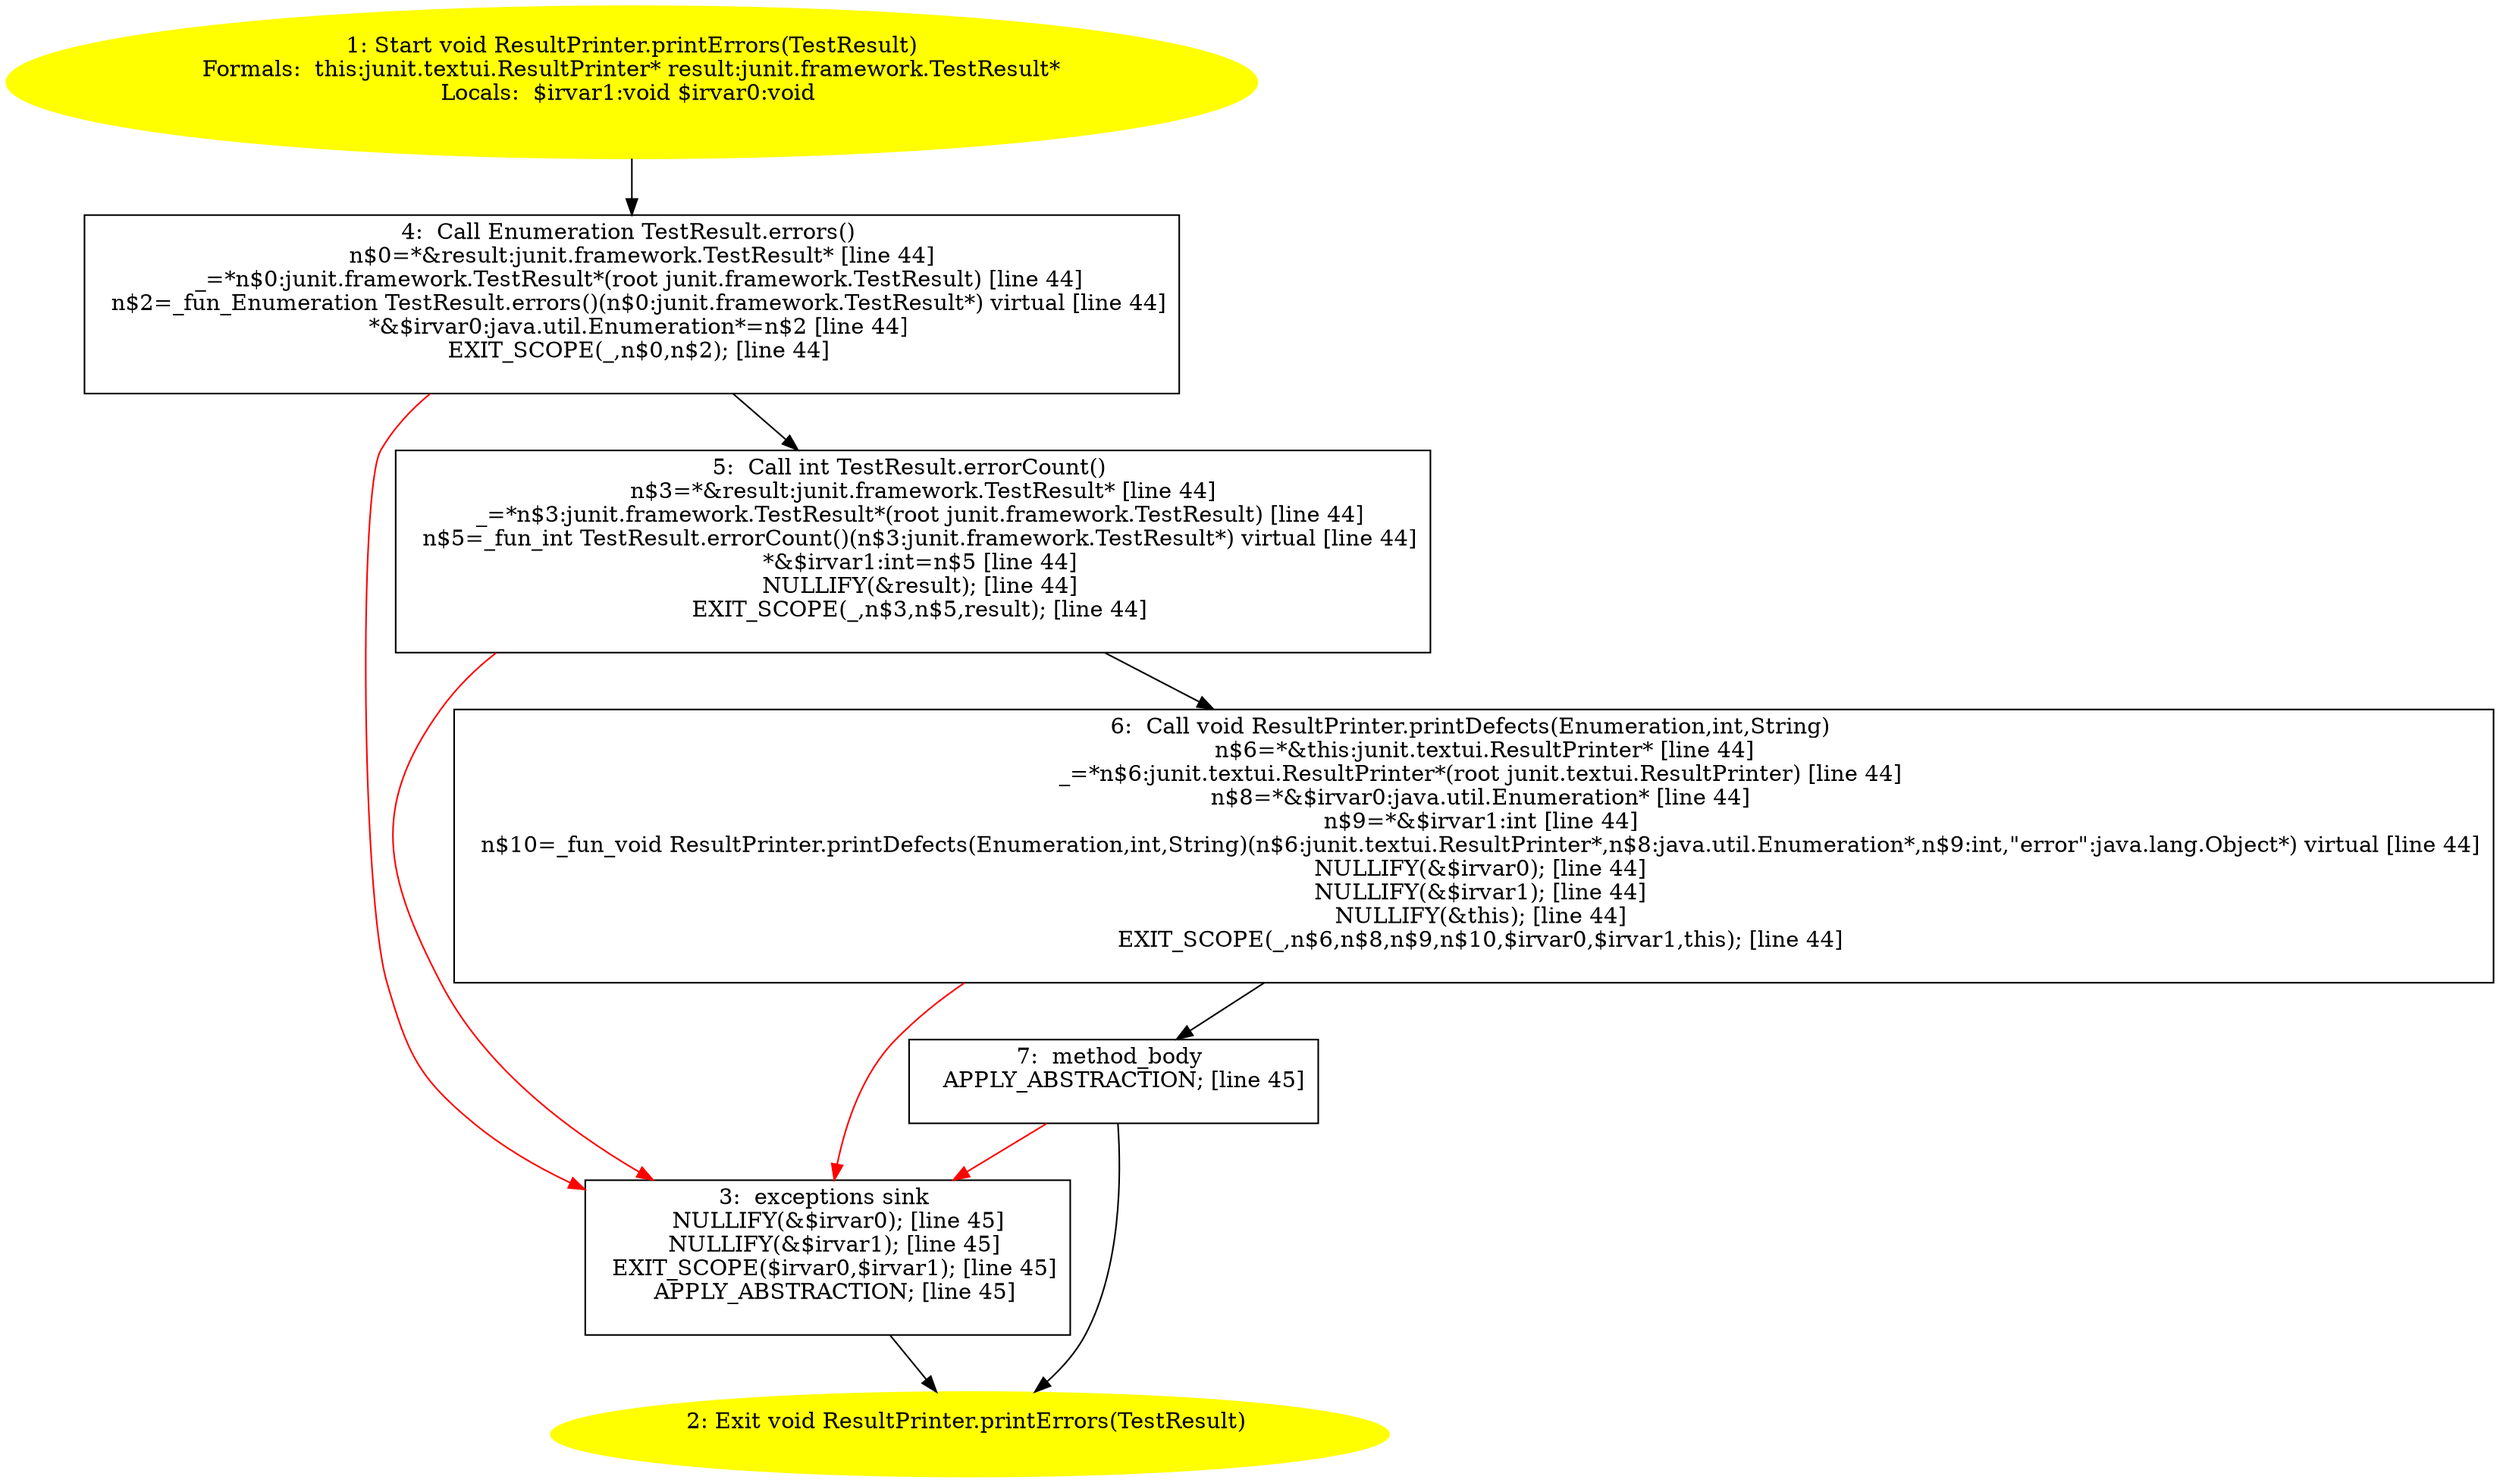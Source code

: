 /* @generated */
digraph cfg {
"junit.textui.ResultPrinter.printErrors(junit.framework.TestResult):void.68d55c9ee0237e8574de1baca888abd4_1" [label="1: Start void ResultPrinter.printErrors(TestResult)\nFormals:  this:junit.textui.ResultPrinter* result:junit.framework.TestResult*\nLocals:  $irvar1:void $irvar0:void \n  " color=yellow style=filled]
	

	 "junit.textui.ResultPrinter.printErrors(junit.framework.TestResult):void.68d55c9ee0237e8574de1baca888abd4_1" -> "junit.textui.ResultPrinter.printErrors(junit.framework.TestResult):void.68d55c9ee0237e8574de1baca888abd4_4" ;
"junit.textui.ResultPrinter.printErrors(junit.framework.TestResult):void.68d55c9ee0237e8574de1baca888abd4_2" [label="2: Exit void ResultPrinter.printErrors(TestResult) \n  " color=yellow style=filled]
	

"junit.textui.ResultPrinter.printErrors(junit.framework.TestResult):void.68d55c9ee0237e8574de1baca888abd4_3" [label="3:  exceptions sink \n   NULLIFY(&$irvar0); [line 45]\n  NULLIFY(&$irvar1); [line 45]\n  EXIT_SCOPE($irvar0,$irvar1); [line 45]\n  APPLY_ABSTRACTION; [line 45]\n " shape="box"]
	

	 "junit.textui.ResultPrinter.printErrors(junit.framework.TestResult):void.68d55c9ee0237e8574de1baca888abd4_3" -> "junit.textui.ResultPrinter.printErrors(junit.framework.TestResult):void.68d55c9ee0237e8574de1baca888abd4_2" ;
"junit.textui.ResultPrinter.printErrors(junit.framework.TestResult):void.68d55c9ee0237e8574de1baca888abd4_4" [label="4:  Call Enumeration TestResult.errors() \n   n$0=*&result:junit.framework.TestResult* [line 44]\n  _=*n$0:junit.framework.TestResult*(root junit.framework.TestResult) [line 44]\n  n$2=_fun_Enumeration TestResult.errors()(n$0:junit.framework.TestResult*) virtual [line 44]\n  *&$irvar0:java.util.Enumeration*=n$2 [line 44]\n  EXIT_SCOPE(_,n$0,n$2); [line 44]\n " shape="box"]
	

	 "junit.textui.ResultPrinter.printErrors(junit.framework.TestResult):void.68d55c9ee0237e8574de1baca888abd4_4" -> "junit.textui.ResultPrinter.printErrors(junit.framework.TestResult):void.68d55c9ee0237e8574de1baca888abd4_5" ;
	 "junit.textui.ResultPrinter.printErrors(junit.framework.TestResult):void.68d55c9ee0237e8574de1baca888abd4_4" -> "junit.textui.ResultPrinter.printErrors(junit.framework.TestResult):void.68d55c9ee0237e8574de1baca888abd4_3" [color="red" ];
"junit.textui.ResultPrinter.printErrors(junit.framework.TestResult):void.68d55c9ee0237e8574de1baca888abd4_5" [label="5:  Call int TestResult.errorCount() \n   n$3=*&result:junit.framework.TestResult* [line 44]\n  _=*n$3:junit.framework.TestResult*(root junit.framework.TestResult) [line 44]\n  n$5=_fun_int TestResult.errorCount()(n$3:junit.framework.TestResult*) virtual [line 44]\n  *&$irvar1:int=n$5 [line 44]\n  NULLIFY(&result); [line 44]\n  EXIT_SCOPE(_,n$3,n$5,result); [line 44]\n " shape="box"]
	

	 "junit.textui.ResultPrinter.printErrors(junit.framework.TestResult):void.68d55c9ee0237e8574de1baca888abd4_5" -> "junit.textui.ResultPrinter.printErrors(junit.framework.TestResult):void.68d55c9ee0237e8574de1baca888abd4_6" ;
	 "junit.textui.ResultPrinter.printErrors(junit.framework.TestResult):void.68d55c9ee0237e8574de1baca888abd4_5" -> "junit.textui.ResultPrinter.printErrors(junit.framework.TestResult):void.68d55c9ee0237e8574de1baca888abd4_3" [color="red" ];
"junit.textui.ResultPrinter.printErrors(junit.framework.TestResult):void.68d55c9ee0237e8574de1baca888abd4_6" [label="6:  Call void ResultPrinter.printDefects(Enumeration,int,String) \n   n$6=*&this:junit.textui.ResultPrinter* [line 44]\n  _=*n$6:junit.textui.ResultPrinter*(root junit.textui.ResultPrinter) [line 44]\n  n$8=*&$irvar0:java.util.Enumeration* [line 44]\n  n$9=*&$irvar1:int [line 44]\n  n$10=_fun_void ResultPrinter.printDefects(Enumeration,int,String)(n$6:junit.textui.ResultPrinter*,n$8:java.util.Enumeration*,n$9:int,\"error\":java.lang.Object*) virtual [line 44]\n  NULLIFY(&$irvar0); [line 44]\n  NULLIFY(&$irvar1); [line 44]\n  NULLIFY(&this); [line 44]\n  EXIT_SCOPE(_,n$6,n$8,n$9,n$10,$irvar0,$irvar1,this); [line 44]\n " shape="box"]
	

	 "junit.textui.ResultPrinter.printErrors(junit.framework.TestResult):void.68d55c9ee0237e8574de1baca888abd4_6" -> "junit.textui.ResultPrinter.printErrors(junit.framework.TestResult):void.68d55c9ee0237e8574de1baca888abd4_7" ;
	 "junit.textui.ResultPrinter.printErrors(junit.framework.TestResult):void.68d55c9ee0237e8574de1baca888abd4_6" -> "junit.textui.ResultPrinter.printErrors(junit.framework.TestResult):void.68d55c9ee0237e8574de1baca888abd4_3" [color="red" ];
"junit.textui.ResultPrinter.printErrors(junit.framework.TestResult):void.68d55c9ee0237e8574de1baca888abd4_7" [label="7:  method_body \n   APPLY_ABSTRACTION; [line 45]\n " shape="box"]
	

	 "junit.textui.ResultPrinter.printErrors(junit.framework.TestResult):void.68d55c9ee0237e8574de1baca888abd4_7" -> "junit.textui.ResultPrinter.printErrors(junit.framework.TestResult):void.68d55c9ee0237e8574de1baca888abd4_2" ;
	 "junit.textui.ResultPrinter.printErrors(junit.framework.TestResult):void.68d55c9ee0237e8574de1baca888abd4_7" -> "junit.textui.ResultPrinter.printErrors(junit.framework.TestResult):void.68d55c9ee0237e8574de1baca888abd4_3" [color="red" ];
}
